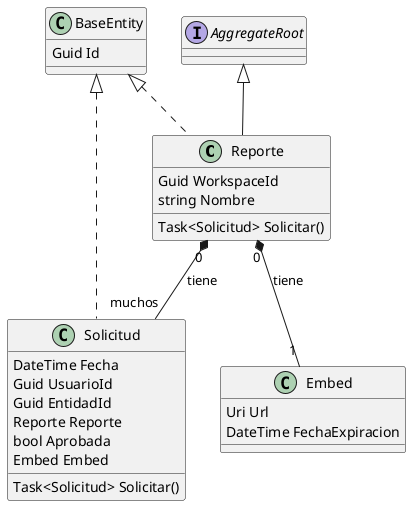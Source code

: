 @startuml Reportes
class Reporte {
  Guid WorkspaceId
  string Nombre

  Task<Solicitud> Solicitar()
}

class Solicitud {
  DateTime Fecha
  Guid UsuarioId
  Guid EntidadId
  Reporte Reporte
  bool Aprobada
  Embed Embed

  Task<Solicitud> Solicitar()
}

class Embed {
  Uri Url
  DateTime FechaExpiracion
}

class BaseEntity {
    Guid Id
}

interface AggregateRoot {

}

class Reporte implements BaseEntity
class Solicitud implements BaseEntity
class Reporte extends AggregateRoot
Reporte "0" *-- "muchos" Solicitud : tiene
Reporte "0" *-- "1" Embed : tiene
@enduml